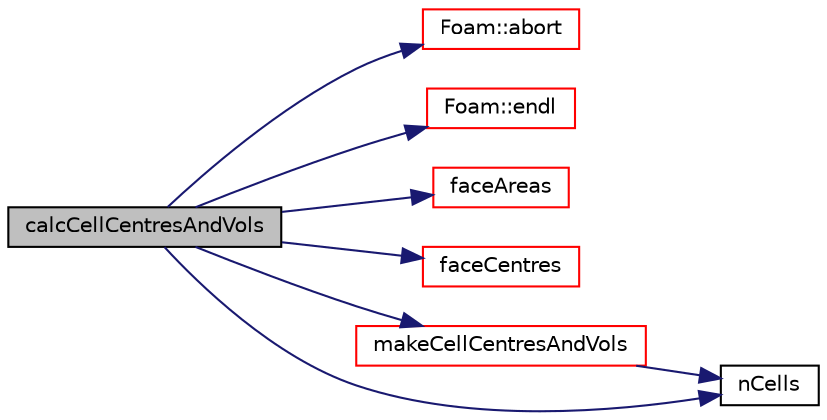digraph "calcCellCentresAndVols"
{
  bgcolor="transparent";
  edge [fontname="Helvetica",fontsize="10",labelfontname="Helvetica",labelfontsize="10"];
  node [fontname="Helvetica",fontsize="10",shape=record];
  rankdir="LR";
  Node4354 [label="calcCellCentresAndVols",height=0.2,width=0.4,color="black", fillcolor="grey75", style="filled", fontcolor="black"];
  Node4354 -> Node4355 [color="midnightblue",fontsize="10",style="solid",fontname="Helvetica"];
  Node4355 [label="Foam::abort",height=0.2,width=0.4,color="red",URL="$a21851.html#a447107a607d03e417307c203fa5fb44b"];
  Node4354 -> Node4362 [color="midnightblue",fontsize="10",style="solid",fontname="Helvetica"];
  Node4362 [label="Foam::endl",height=0.2,width=0.4,color="red",URL="$a21851.html#a2db8fe02a0d3909e9351bb4275b23ce4",tooltip="Add newline and flush stream. "];
  Node4354 -> Node4400 [color="midnightblue",fontsize="10",style="solid",fontname="Helvetica"];
  Node4400 [label="faceAreas",height=0.2,width=0.4,color="red",URL="$a28685.html#adefd042a02b5fa7ab8ab95063a631420"];
  Node4354 -> Node4411 [color="midnightblue",fontsize="10",style="solid",fontname="Helvetica"];
  Node4411 [label="faceCentres",height=0.2,width=0.4,color="red",URL="$a28685.html#a3319847c9ee813a5398d011b08de25a4"];
  Node4354 -> Node4412 [color="midnightblue",fontsize="10",style="solid",fontname="Helvetica"];
  Node4412 [label="makeCellCentresAndVols",height=0.2,width=0.4,color="red",URL="$a28685.html#a6941f58797a671377ff89d3b84cedf19"];
  Node4412 -> Node4415 [color="midnightblue",fontsize="10",style="solid",fontname="Helvetica"];
  Node4415 [label="nCells",height=0.2,width=0.4,color="black",URL="$a28685.html#a13b94bdb0926552bf78ad5210a73a3d5"];
  Node4354 -> Node4415 [color="midnightblue",fontsize="10",style="solid",fontname="Helvetica"];
}
